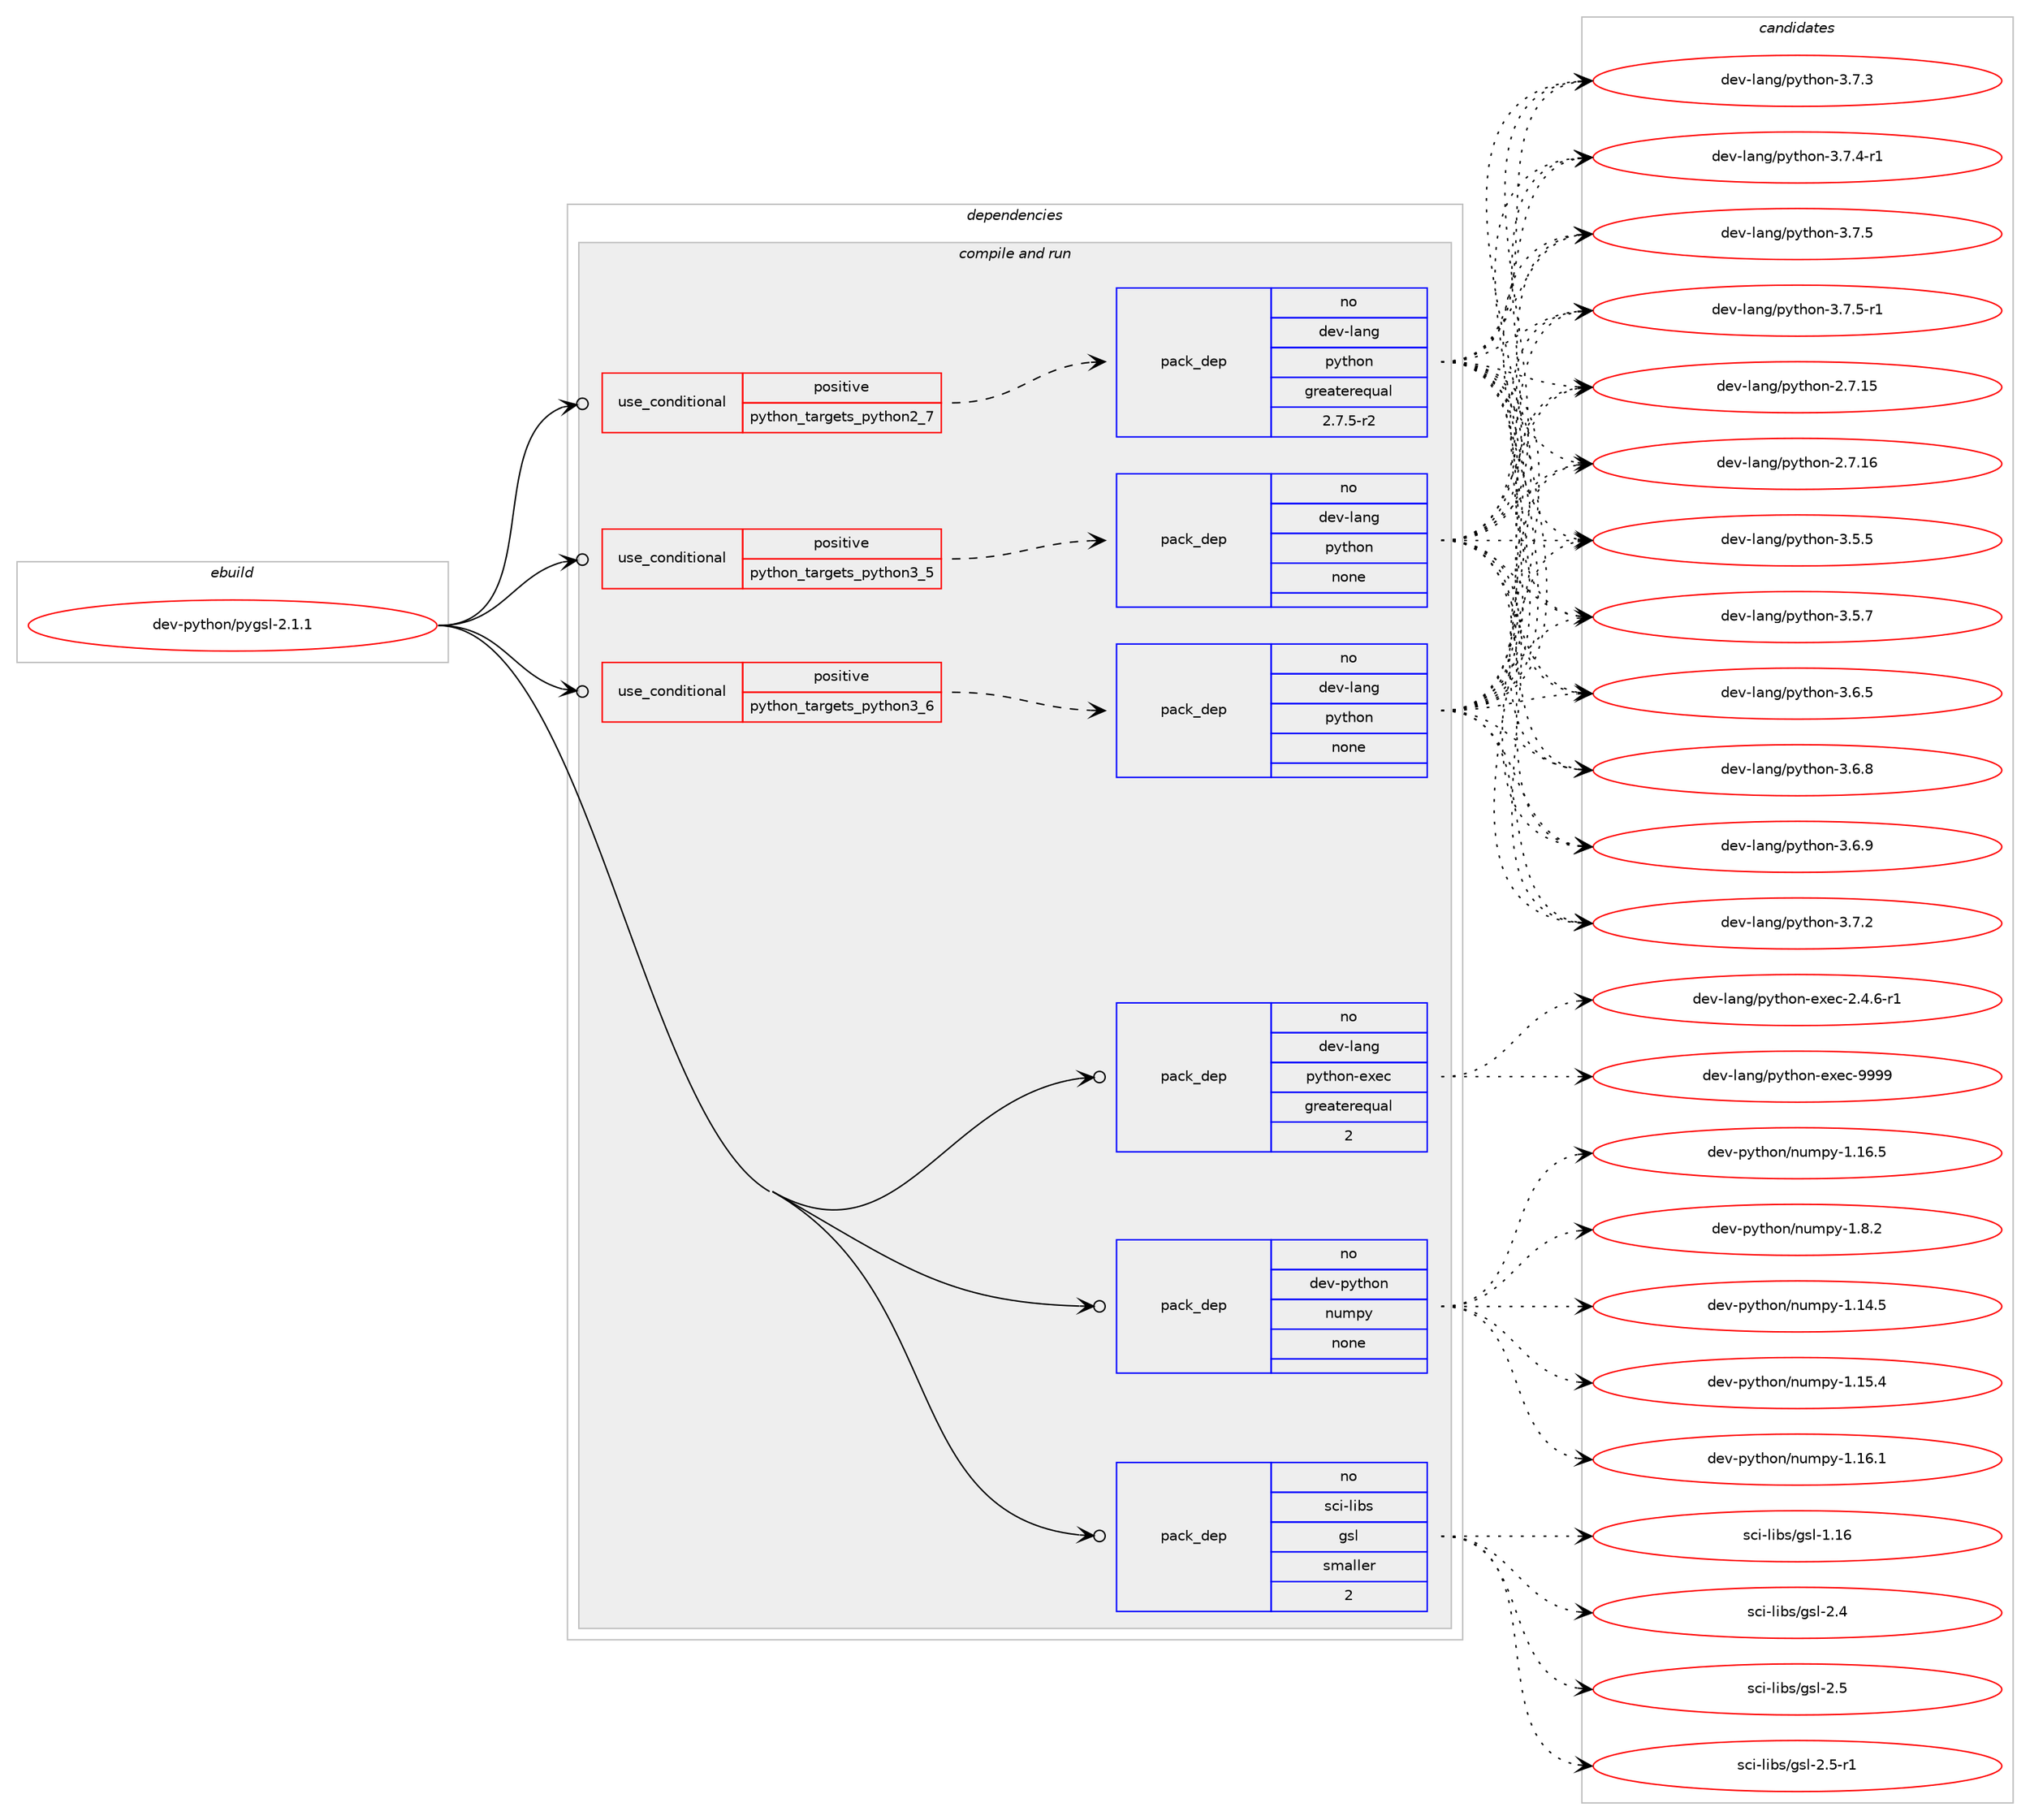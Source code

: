 digraph prolog {

# *************
# Graph options
# *************

newrank=true;
concentrate=true;
compound=true;
graph [rankdir=LR,fontname=Helvetica,fontsize=10,ranksep=1.5];#, ranksep=2.5, nodesep=0.2];
edge  [arrowhead=vee];
node  [fontname=Helvetica,fontsize=10];

# **********
# The ebuild
# **********

subgraph cluster_leftcol {
color=gray;
rank=same;
label=<<i>ebuild</i>>;
id [label="dev-python/pygsl-2.1.1", color=red, width=4, href="../dev-python/pygsl-2.1.1.svg"];
}

# ****************
# The dependencies
# ****************

subgraph cluster_midcol {
color=gray;
label=<<i>dependencies</i>>;
subgraph cluster_compile {
fillcolor="#eeeeee";
style=filled;
label=<<i>compile</i>>;
}
subgraph cluster_compileandrun {
fillcolor="#eeeeee";
style=filled;
label=<<i>compile and run</i>>;
subgraph cond146039 {
dependency626333 [label=<<TABLE BORDER="0" CELLBORDER="1" CELLSPACING="0" CELLPADDING="4"><TR><TD ROWSPAN="3" CELLPADDING="10">use_conditional</TD></TR><TR><TD>positive</TD></TR><TR><TD>python_targets_python2_7</TD></TR></TABLE>>, shape=none, color=red];
subgraph pack468449 {
dependency626334 [label=<<TABLE BORDER="0" CELLBORDER="1" CELLSPACING="0" CELLPADDING="4" WIDTH="220"><TR><TD ROWSPAN="6" CELLPADDING="30">pack_dep</TD></TR><TR><TD WIDTH="110">no</TD></TR><TR><TD>dev-lang</TD></TR><TR><TD>python</TD></TR><TR><TD>greaterequal</TD></TR><TR><TD>2.7.5-r2</TD></TR></TABLE>>, shape=none, color=blue];
}
dependency626333:e -> dependency626334:w [weight=20,style="dashed",arrowhead="vee"];
}
id:e -> dependency626333:w [weight=20,style="solid",arrowhead="odotvee"];
subgraph cond146040 {
dependency626335 [label=<<TABLE BORDER="0" CELLBORDER="1" CELLSPACING="0" CELLPADDING="4"><TR><TD ROWSPAN="3" CELLPADDING="10">use_conditional</TD></TR><TR><TD>positive</TD></TR><TR><TD>python_targets_python3_5</TD></TR></TABLE>>, shape=none, color=red];
subgraph pack468450 {
dependency626336 [label=<<TABLE BORDER="0" CELLBORDER="1" CELLSPACING="0" CELLPADDING="4" WIDTH="220"><TR><TD ROWSPAN="6" CELLPADDING="30">pack_dep</TD></TR><TR><TD WIDTH="110">no</TD></TR><TR><TD>dev-lang</TD></TR><TR><TD>python</TD></TR><TR><TD>none</TD></TR><TR><TD></TD></TR></TABLE>>, shape=none, color=blue];
}
dependency626335:e -> dependency626336:w [weight=20,style="dashed",arrowhead="vee"];
}
id:e -> dependency626335:w [weight=20,style="solid",arrowhead="odotvee"];
subgraph cond146041 {
dependency626337 [label=<<TABLE BORDER="0" CELLBORDER="1" CELLSPACING="0" CELLPADDING="4"><TR><TD ROWSPAN="3" CELLPADDING="10">use_conditional</TD></TR><TR><TD>positive</TD></TR><TR><TD>python_targets_python3_6</TD></TR></TABLE>>, shape=none, color=red];
subgraph pack468451 {
dependency626338 [label=<<TABLE BORDER="0" CELLBORDER="1" CELLSPACING="0" CELLPADDING="4" WIDTH="220"><TR><TD ROWSPAN="6" CELLPADDING="30">pack_dep</TD></TR><TR><TD WIDTH="110">no</TD></TR><TR><TD>dev-lang</TD></TR><TR><TD>python</TD></TR><TR><TD>none</TD></TR><TR><TD></TD></TR></TABLE>>, shape=none, color=blue];
}
dependency626337:e -> dependency626338:w [weight=20,style="dashed",arrowhead="vee"];
}
id:e -> dependency626337:w [weight=20,style="solid",arrowhead="odotvee"];
subgraph pack468452 {
dependency626339 [label=<<TABLE BORDER="0" CELLBORDER="1" CELLSPACING="0" CELLPADDING="4" WIDTH="220"><TR><TD ROWSPAN="6" CELLPADDING="30">pack_dep</TD></TR><TR><TD WIDTH="110">no</TD></TR><TR><TD>dev-lang</TD></TR><TR><TD>python-exec</TD></TR><TR><TD>greaterequal</TD></TR><TR><TD>2</TD></TR></TABLE>>, shape=none, color=blue];
}
id:e -> dependency626339:w [weight=20,style="solid",arrowhead="odotvee"];
subgraph pack468453 {
dependency626340 [label=<<TABLE BORDER="0" CELLBORDER="1" CELLSPACING="0" CELLPADDING="4" WIDTH="220"><TR><TD ROWSPAN="6" CELLPADDING="30">pack_dep</TD></TR><TR><TD WIDTH="110">no</TD></TR><TR><TD>dev-python</TD></TR><TR><TD>numpy</TD></TR><TR><TD>none</TD></TR><TR><TD></TD></TR></TABLE>>, shape=none, color=blue];
}
id:e -> dependency626340:w [weight=20,style="solid",arrowhead="odotvee"];
subgraph pack468454 {
dependency626341 [label=<<TABLE BORDER="0" CELLBORDER="1" CELLSPACING="0" CELLPADDING="4" WIDTH="220"><TR><TD ROWSPAN="6" CELLPADDING="30">pack_dep</TD></TR><TR><TD WIDTH="110">no</TD></TR><TR><TD>sci-libs</TD></TR><TR><TD>gsl</TD></TR><TR><TD>smaller</TD></TR><TR><TD>2</TD></TR></TABLE>>, shape=none, color=blue];
}
id:e -> dependency626341:w [weight=20,style="solid",arrowhead="odotvee"];
}
subgraph cluster_run {
fillcolor="#eeeeee";
style=filled;
label=<<i>run</i>>;
}
}

# **************
# The candidates
# **************

subgraph cluster_choices {
rank=same;
color=gray;
label=<<i>candidates</i>>;

subgraph choice468449 {
color=black;
nodesep=1;
choice10010111845108971101034711212111610411111045504655464953 [label="dev-lang/python-2.7.15", color=red, width=4,href="../dev-lang/python-2.7.15.svg"];
choice10010111845108971101034711212111610411111045504655464954 [label="dev-lang/python-2.7.16", color=red, width=4,href="../dev-lang/python-2.7.16.svg"];
choice100101118451089711010347112121116104111110455146534653 [label="dev-lang/python-3.5.5", color=red, width=4,href="../dev-lang/python-3.5.5.svg"];
choice100101118451089711010347112121116104111110455146534655 [label="dev-lang/python-3.5.7", color=red, width=4,href="../dev-lang/python-3.5.7.svg"];
choice100101118451089711010347112121116104111110455146544653 [label="dev-lang/python-3.6.5", color=red, width=4,href="../dev-lang/python-3.6.5.svg"];
choice100101118451089711010347112121116104111110455146544656 [label="dev-lang/python-3.6.8", color=red, width=4,href="../dev-lang/python-3.6.8.svg"];
choice100101118451089711010347112121116104111110455146544657 [label="dev-lang/python-3.6.9", color=red, width=4,href="../dev-lang/python-3.6.9.svg"];
choice100101118451089711010347112121116104111110455146554650 [label="dev-lang/python-3.7.2", color=red, width=4,href="../dev-lang/python-3.7.2.svg"];
choice100101118451089711010347112121116104111110455146554651 [label="dev-lang/python-3.7.3", color=red, width=4,href="../dev-lang/python-3.7.3.svg"];
choice1001011184510897110103471121211161041111104551465546524511449 [label="dev-lang/python-3.7.4-r1", color=red, width=4,href="../dev-lang/python-3.7.4-r1.svg"];
choice100101118451089711010347112121116104111110455146554653 [label="dev-lang/python-3.7.5", color=red, width=4,href="../dev-lang/python-3.7.5.svg"];
choice1001011184510897110103471121211161041111104551465546534511449 [label="dev-lang/python-3.7.5-r1", color=red, width=4,href="../dev-lang/python-3.7.5-r1.svg"];
dependency626334:e -> choice10010111845108971101034711212111610411111045504655464953:w [style=dotted,weight="100"];
dependency626334:e -> choice10010111845108971101034711212111610411111045504655464954:w [style=dotted,weight="100"];
dependency626334:e -> choice100101118451089711010347112121116104111110455146534653:w [style=dotted,weight="100"];
dependency626334:e -> choice100101118451089711010347112121116104111110455146534655:w [style=dotted,weight="100"];
dependency626334:e -> choice100101118451089711010347112121116104111110455146544653:w [style=dotted,weight="100"];
dependency626334:e -> choice100101118451089711010347112121116104111110455146544656:w [style=dotted,weight="100"];
dependency626334:e -> choice100101118451089711010347112121116104111110455146544657:w [style=dotted,weight="100"];
dependency626334:e -> choice100101118451089711010347112121116104111110455146554650:w [style=dotted,weight="100"];
dependency626334:e -> choice100101118451089711010347112121116104111110455146554651:w [style=dotted,weight="100"];
dependency626334:e -> choice1001011184510897110103471121211161041111104551465546524511449:w [style=dotted,weight="100"];
dependency626334:e -> choice100101118451089711010347112121116104111110455146554653:w [style=dotted,weight="100"];
dependency626334:e -> choice1001011184510897110103471121211161041111104551465546534511449:w [style=dotted,weight="100"];
}
subgraph choice468450 {
color=black;
nodesep=1;
choice10010111845108971101034711212111610411111045504655464953 [label="dev-lang/python-2.7.15", color=red, width=4,href="../dev-lang/python-2.7.15.svg"];
choice10010111845108971101034711212111610411111045504655464954 [label="dev-lang/python-2.7.16", color=red, width=4,href="../dev-lang/python-2.7.16.svg"];
choice100101118451089711010347112121116104111110455146534653 [label="dev-lang/python-3.5.5", color=red, width=4,href="../dev-lang/python-3.5.5.svg"];
choice100101118451089711010347112121116104111110455146534655 [label="dev-lang/python-3.5.7", color=red, width=4,href="../dev-lang/python-3.5.7.svg"];
choice100101118451089711010347112121116104111110455146544653 [label="dev-lang/python-3.6.5", color=red, width=4,href="../dev-lang/python-3.6.5.svg"];
choice100101118451089711010347112121116104111110455146544656 [label="dev-lang/python-3.6.8", color=red, width=4,href="../dev-lang/python-3.6.8.svg"];
choice100101118451089711010347112121116104111110455146544657 [label="dev-lang/python-3.6.9", color=red, width=4,href="../dev-lang/python-3.6.9.svg"];
choice100101118451089711010347112121116104111110455146554650 [label="dev-lang/python-3.7.2", color=red, width=4,href="../dev-lang/python-3.7.2.svg"];
choice100101118451089711010347112121116104111110455146554651 [label="dev-lang/python-3.7.3", color=red, width=4,href="../dev-lang/python-3.7.3.svg"];
choice1001011184510897110103471121211161041111104551465546524511449 [label="dev-lang/python-3.7.4-r1", color=red, width=4,href="../dev-lang/python-3.7.4-r1.svg"];
choice100101118451089711010347112121116104111110455146554653 [label="dev-lang/python-3.7.5", color=red, width=4,href="../dev-lang/python-3.7.5.svg"];
choice1001011184510897110103471121211161041111104551465546534511449 [label="dev-lang/python-3.7.5-r1", color=red, width=4,href="../dev-lang/python-3.7.5-r1.svg"];
dependency626336:e -> choice10010111845108971101034711212111610411111045504655464953:w [style=dotted,weight="100"];
dependency626336:e -> choice10010111845108971101034711212111610411111045504655464954:w [style=dotted,weight="100"];
dependency626336:e -> choice100101118451089711010347112121116104111110455146534653:w [style=dotted,weight="100"];
dependency626336:e -> choice100101118451089711010347112121116104111110455146534655:w [style=dotted,weight="100"];
dependency626336:e -> choice100101118451089711010347112121116104111110455146544653:w [style=dotted,weight="100"];
dependency626336:e -> choice100101118451089711010347112121116104111110455146544656:w [style=dotted,weight="100"];
dependency626336:e -> choice100101118451089711010347112121116104111110455146544657:w [style=dotted,weight="100"];
dependency626336:e -> choice100101118451089711010347112121116104111110455146554650:w [style=dotted,weight="100"];
dependency626336:e -> choice100101118451089711010347112121116104111110455146554651:w [style=dotted,weight="100"];
dependency626336:e -> choice1001011184510897110103471121211161041111104551465546524511449:w [style=dotted,weight="100"];
dependency626336:e -> choice100101118451089711010347112121116104111110455146554653:w [style=dotted,weight="100"];
dependency626336:e -> choice1001011184510897110103471121211161041111104551465546534511449:w [style=dotted,weight="100"];
}
subgraph choice468451 {
color=black;
nodesep=1;
choice10010111845108971101034711212111610411111045504655464953 [label="dev-lang/python-2.7.15", color=red, width=4,href="../dev-lang/python-2.7.15.svg"];
choice10010111845108971101034711212111610411111045504655464954 [label="dev-lang/python-2.7.16", color=red, width=4,href="../dev-lang/python-2.7.16.svg"];
choice100101118451089711010347112121116104111110455146534653 [label="dev-lang/python-3.5.5", color=red, width=4,href="../dev-lang/python-3.5.5.svg"];
choice100101118451089711010347112121116104111110455146534655 [label="dev-lang/python-3.5.7", color=red, width=4,href="../dev-lang/python-3.5.7.svg"];
choice100101118451089711010347112121116104111110455146544653 [label="dev-lang/python-3.6.5", color=red, width=4,href="../dev-lang/python-3.6.5.svg"];
choice100101118451089711010347112121116104111110455146544656 [label="dev-lang/python-3.6.8", color=red, width=4,href="../dev-lang/python-3.6.8.svg"];
choice100101118451089711010347112121116104111110455146544657 [label="dev-lang/python-3.6.9", color=red, width=4,href="../dev-lang/python-3.6.9.svg"];
choice100101118451089711010347112121116104111110455146554650 [label="dev-lang/python-3.7.2", color=red, width=4,href="../dev-lang/python-3.7.2.svg"];
choice100101118451089711010347112121116104111110455146554651 [label="dev-lang/python-3.7.3", color=red, width=4,href="../dev-lang/python-3.7.3.svg"];
choice1001011184510897110103471121211161041111104551465546524511449 [label="dev-lang/python-3.7.4-r1", color=red, width=4,href="../dev-lang/python-3.7.4-r1.svg"];
choice100101118451089711010347112121116104111110455146554653 [label="dev-lang/python-3.7.5", color=red, width=4,href="../dev-lang/python-3.7.5.svg"];
choice1001011184510897110103471121211161041111104551465546534511449 [label="dev-lang/python-3.7.5-r1", color=red, width=4,href="../dev-lang/python-3.7.5-r1.svg"];
dependency626338:e -> choice10010111845108971101034711212111610411111045504655464953:w [style=dotted,weight="100"];
dependency626338:e -> choice10010111845108971101034711212111610411111045504655464954:w [style=dotted,weight="100"];
dependency626338:e -> choice100101118451089711010347112121116104111110455146534653:w [style=dotted,weight="100"];
dependency626338:e -> choice100101118451089711010347112121116104111110455146534655:w [style=dotted,weight="100"];
dependency626338:e -> choice100101118451089711010347112121116104111110455146544653:w [style=dotted,weight="100"];
dependency626338:e -> choice100101118451089711010347112121116104111110455146544656:w [style=dotted,weight="100"];
dependency626338:e -> choice100101118451089711010347112121116104111110455146544657:w [style=dotted,weight="100"];
dependency626338:e -> choice100101118451089711010347112121116104111110455146554650:w [style=dotted,weight="100"];
dependency626338:e -> choice100101118451089711010347112121116104111110455146554651:w [style=dotted,weight="100"];
dependency626338:e -> choice1001011184510897110103471121211161041111104551465546524511449:w [style=dotted,weight="100"];
dependency626338:e -> choice100101118451089711010347112121116104111110455146554653:w [style=dotted,weight="100"];
dependency626338:e -> choice1001011184510897110103471121211161041111104551465546534511449:w [style=dotted,weight="100"];
}
subgraph choice468452 {
color=black;
nodesep=1;
choice10010111845108971101034711212111610411111045101120101994550465246544511449 [label="dev-lang/python-exec-2.4.6-r1", color=red, width=4,href="../dev-lang/python-exec-2.4.6-r1.svg"];
choice10010111845108971101034711212111610411111045101120101994557575757 [label="dev-lang/python-exec-9999", color=red, width=4,href="../dev-lang/python-exec-9999.svg"];
dependency626339:e -> choice10010111845108971101034711212111610411111045101120101994550465246544511449:w [style=dotted,weight="100"];
dependency626339:e -> choice10010111845108971101034711212111610411111045101120101994557575757:w [style=dotted,weight="100"];
}
subgraph choice468453 {
color=black;
nodesep=1;
choice100101118451121211161041111104711011710911212145494649524653 [label="dev-python/numpy-1.14.5", color=red, width=4,href="../dev-python/numpy-1.14.5.svg"];
choice100101118451121211161041111104711011710911212145494649534652 [label="dev-python/numpy-1.15.4", color=red, width=4,href="../dev-python/numpy-1.15.4.svg"];
choice100101118451121211161041111104711011710911212145494649544649 [label="dev-python/numpy-1.16.1", color=red, width=4,href="../dev-python/numpy-1.16.1.svg"];
choice100101118451121211161041111104711011710911212145494649544653 [label="dev-python/numpy-1.16.5", color=red, width=4,href="../dev-python/numpy-1.16.5.svg"];
choice1001011184511212111610411111047110117109112121454946564650 [label="dev-python/numpy-1.8.2", color=red, width=4,href="../dev-python/numpy-1.8.2.svg"];
dependency626340:e -> choice100101118451121211161041111104711011710911212145494649524653:w [style=dotted,weight="100"];
dependency626340:e -> choice100101118451121211161041111104711011710911212145494649534652:w [style=dotted,weight="100"];
dependency626340:e -> choice100101118451121211161041111104711011710911212145494649544649:w [style=dotted,weight="100"];
dependency626340:e -> choice100101118451121211161041111104711011710911212145494649544653:w [style=dotted,weight="100"];
dependency626340:e -> choice1001011184511212111610411111047110117109112121454946564650:w [style=dotted,weight="100"];
}
subgraph choice468454 {
color=black;
nodesep=1;
choice115991054510810598115471031151084549464954 [label="sci-libs/gsl-1.16", color=red, width=4,href="../sci-libs/gsl-1.16.svg"];
choice1159910545108105981154710311510845504652 [label="sci-libs/gsl-2.4", color=red, width=4,href="../sci-libs/gsl-2.4.svg"];
choice1159910545108105981154710311510845504653 [label="sci-libs/gsl-2.5", color=red, width=4,href="../sci-libs/gsl-2.5.svg"];
choice11599105451081059811547103115108455046534511449 [label="sci-libs/gsl-2.5-r1", color=red, width=4,href="../sci-libs/gsl-2.5-r1.svg"];
dependency626341:e -> choice115991054510810598115471031151084549464954:w [style=dotted,weight="100"];
dependency626341:e -> choice1159910545108105981154710311510845504652:w [style=dotted,weight="100"];
dependency626341:e -> choice1159910545108105981154710311510845504653:w [style=dotted,weight="100"];
dependency626341:e -> choice11599105451081059811547103115108455046534511449:w [style=dotted,weight="100"];
}
}

}
